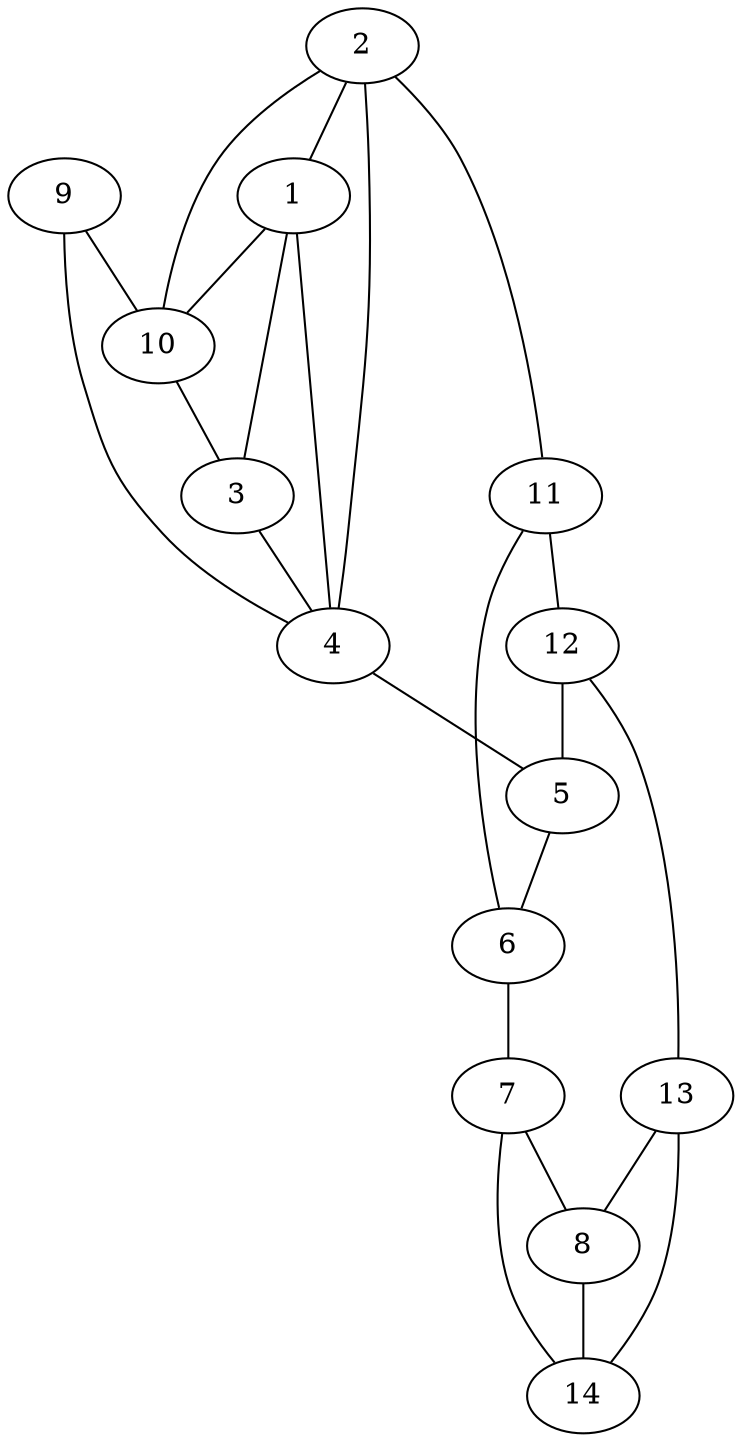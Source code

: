 graph pdb1b2m {
	1	 [aaLength=16,
		sequence=SSDVSTAQAAGYQLHE,
		type=0];
	3	 [aaLength=3,
		sequence=YTC,
		type=1];
	1 -- 3	 [distance0="26.99824",
		frequency=1,
		type0=3];
	4	 [aaLength=3,
		sequence=NCY,
		type=1];
	1 -- 4	 [distance0="25.76636",
		frequency=1,
		type0=1];
	10	 [aaLength=3,
		sequence=NCY,
		type=1];
	1 -- 10	 [distance0="25.76636",
		frequency=1,
		type0=2];
	2	 [aaLength=17,
		sequence=SSDVSTAQAAGYQLHED,
		type=0];
	2 -- 1	 [distance0="37.58267",
		frequency=1,
		type0=1];
	2 -- 4	 [distance0="50.21815",
		frequency=1,
		type0=2];
	2 -- 10	 [distance0="50.21815",
		frequency=1,
		type0=3];
	11	 [aaLength=3,
		sequence=HKY,
		type=1];
	2 -- 11	 [distance0="10.0",
		frequency=1,
		type0=4];
	3 -- 4	 [distance0="5.0",
		distance1="2.0",
		frequency=2,
		type0=2,
		type1=4];
	5	 [aaLength=3,
		sequence=HKY,
		type=1];
	4 -- 5	 [distance0="28.0",
		frequency=1,
		type0=4];
	6	 [aaLength=5,
		sequence=YYEWP,
		type=1];
	5 -- 6	 [distance0="16.0",
		distance1="13.0",
		frequency=2,
		type0=2,
		type1=4];
	7	 [aaLength=6,
		sequence=DRVVFN,
		type=1];
	6 -- 7	 [distance0="15.0",
		frequency=1,
		type0=4];
	8	 [aaLength=6,
		sequence=LAGVIT,
		type=1];
	7 -- 8	 [distance0="10.0",
		distance1="4.0",
		frequency=2,
		type0=2,
		type1=4];
	14	 [aaLength=6,
		sequence=LAGVIT,
		type=1];
	8 -- 14	 [distance0="0.0",
		frequency=1,
		type0=1];
	9	 [aaLength=3,
		sequence=YTC,
		type=1];
	9 -- 4	 [distance0="5.0",
		frequency=1,
		type0=2];
	9 -- 10	 [distance0="5.0",
		distance1="2.0",
		frequency=2,
		type0=3,
		type1=4];
	10 -- 3	 [distance0="5.0",
		frequency=1,
		type0=2];
	11 -- 6	 [distance0="16.0",
		frequency=1,
		type0=2];
	12	 [aaLength=5,
		sequence=YYEWP,
		type=1];
	11 -- 12	 [distance0="16.0",
		distance1="13.0",
		frequency=2,
		type0=3,
		type1=4];
	12 -- 5	 [distance0="16.0",
		frequency=1,
		type0=2];
	13	 [aaLength=6,
		sequence=DRVVFN,
		type=1];
	12 -- 13	 [distance0="15.0",
		frequency=1,
		type0=4];
	13 -- 8	 [distance0="10.0",
		frequency=1,
		type0=2];
	13 -- 14	 [distance0="10.0",
		distance1="4.0",
		frequency=2,
		type0=3,
		type1=4];
	14 -- 7	 [distance0="10.0",
		frequency=1,
		type0=2];
}
